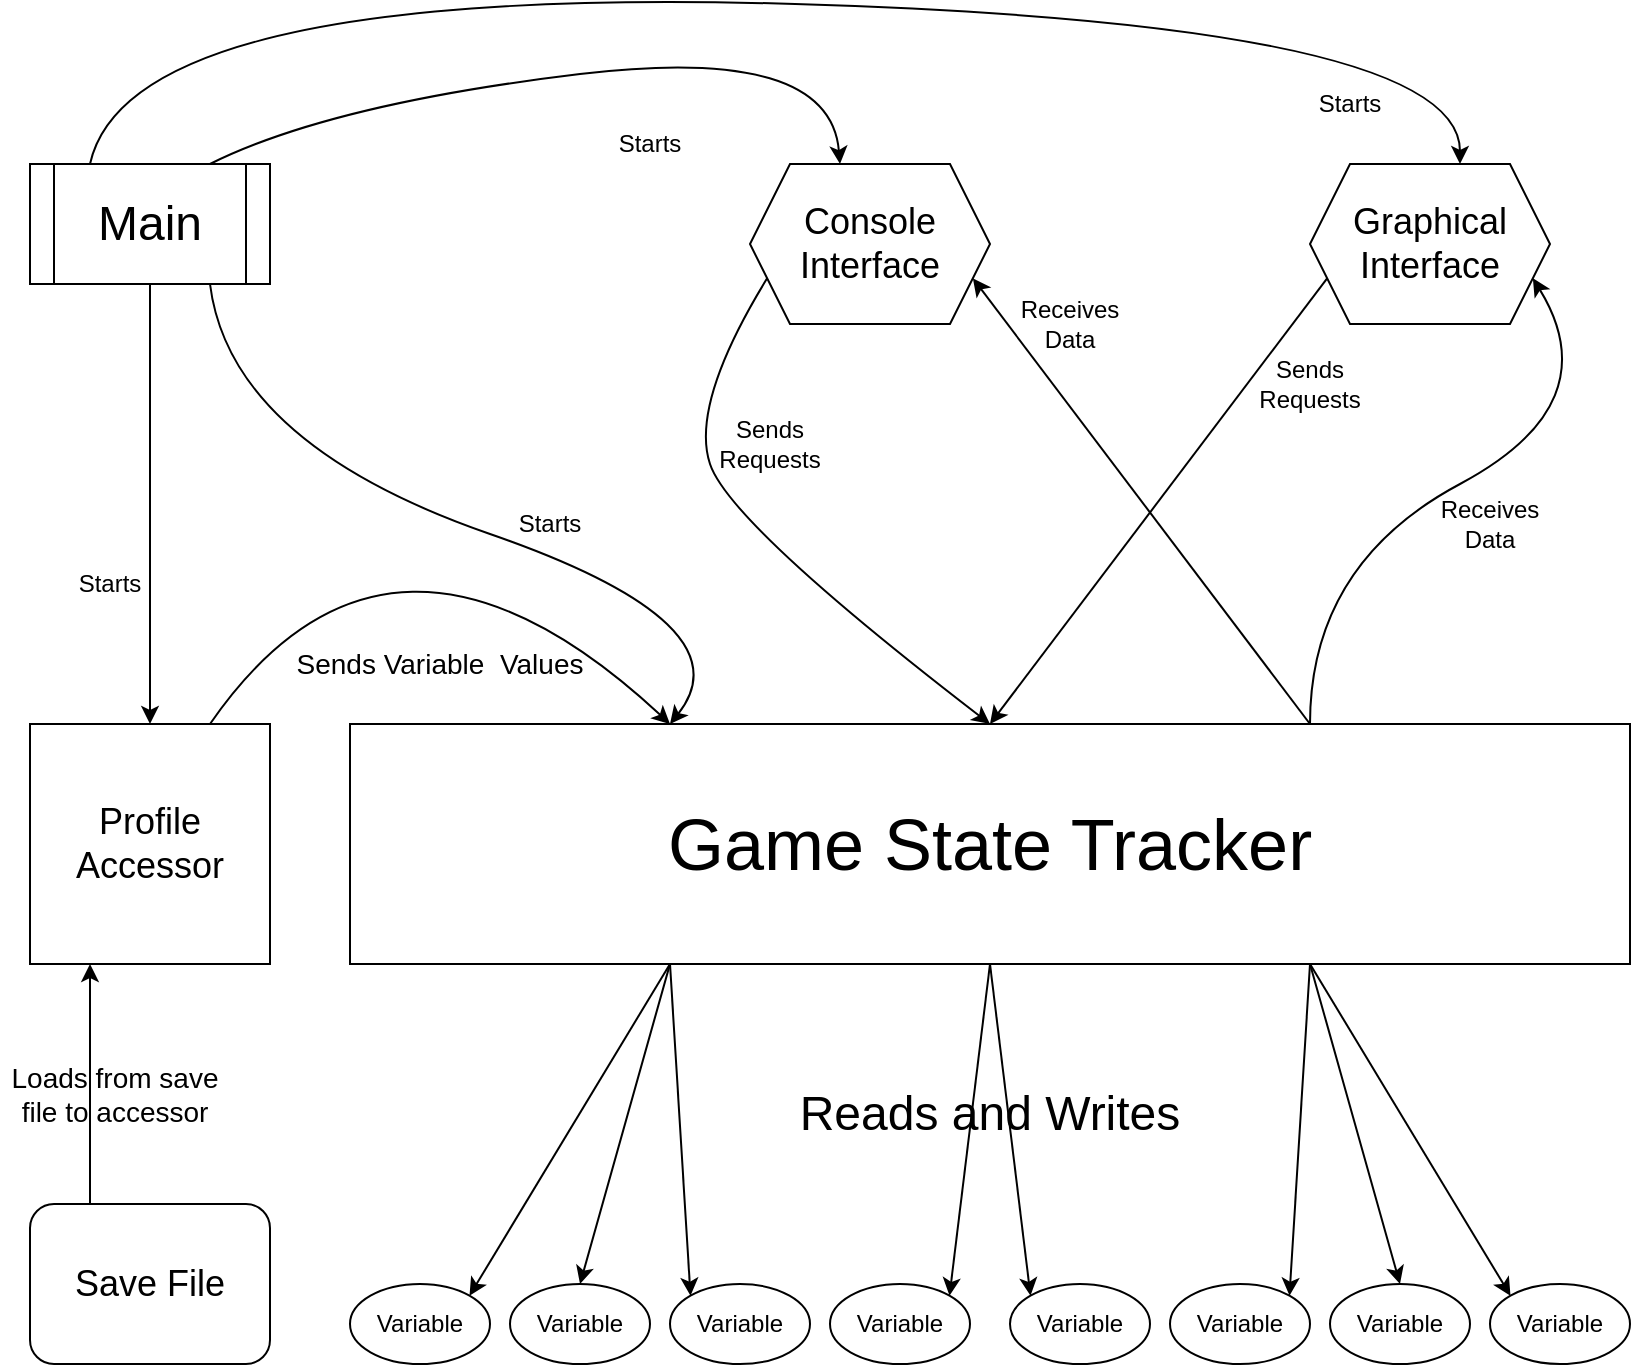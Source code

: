 <mxfile version="13.6.2" type="device"><diagram id="m6c1qYzW_bvIufgbQeE5" name="Page-1"><mxGraphModel dx="1421" dy="797" grid="1" gridSize="10" guides="1" tooltips="1" connect="1" arrows="1" fold="1" page="1" pageScale="1" pageWidth="850" pageHeight="1100" math="0" shadow="0"><root><mxCell id="0"/><mxCell id="1" parent="0"/><mxCell id="x9am0nBjDMi2WP0S1WAk-1" value="&lt;font style=&quot;font-size: 36px&quot;&gt;Game State Tracker&lt;/font&gt;" style="rounded=0;whiteSpace=wrap;html=1;" vertex="1" parent="1"><mxGeometry x="200" y="480" width="640" height="120" as="geometry"/></mxCell><mxCell id="x9am0nBjDMi2WP0S1WAk-2" value="Variable" style="ellipse;whiteSpace=wrap;html=1;" vertex="1" parent="1"><mxGeometry x="280" y="760" width="70" height="40" as="geometry"/></mxCell><mxCell id="x9am0nBjDMi2WP0S1WAk-3" value="Variable" style="ellipse;whiteSpace=wrap;html=1;" vertex="1" parent="1"><mxGeometry x="360" y="760" width="70" height="40" as="geometry"/></mxCell><mxCell id="x9am0nBjDMi2WP0S1WAk-4" value="Variable" style="ellipse;whiteSpace=wrap;html=1;" vertex="1" parent="1"><mxGeometry x="530" y="760" width="70" height="40" as="geometry"/></mxCell><mxCell id="x9am0nBjDMi2WP0S1WAk-5" value="Variable" style="ellipse;whiteSpace=wrap;html=1;" vertex="1" parent="1"><mxGeometry x="610" y="760" width="70" height="40" as="geometry"/></mxCell><mxCell id="x9am0nBjDMi2WP0S1WAk-6" value="Variable" style="ellipse;whiteSpace=wrap;html=1;" vertex="1" parent="1"><mxGeometry x="690" y="760" width="70" height="40" as="geometry"/></mxCell><mxCell id="x9am0nBjDMi2WP0S1WAk-7" value="Variable" style="ellipse;whiteSpace=wrap;html=1;" vertex="1" parent="1"><mxGeometry x="200" y="760" width="70" height="40" as="geometry"/></mxCell><mxCell id="x9am0nBjDMi2WP0S1WAk-8" value="Variable" style="ellipse;whiteSpace=wrap;html=1;" vertex="1" parent="1"><mxGeometry x="770" y="760" width="70" height="40" as="geometry"/></mxCell><mxCell id="x9am0nBjDMi2WP0S1WAk-9" value="Variable" style="ellipse;whiteSpace=wrap;html=1;" vertex="1" parent="1"><mxGeometry x="440" y="760" width="70" height="40" as="geometry"/></mxCell><mxCell id="x9am0nBjDMi2WP0S1WAk-11" value="" style="endArrow=classic;html=1;entryX=1;entryY=0;entryDx=0;entryDy=0;exitX=0.25;exitY=1;exitDx=0;exitDy=0;" edge="1" parent="1" source="x9am0nBjDMi2WP0S1WAk-1" target="x9am0nBjDMi2WP0S1WAk-7"><mxGeometry width="50" height="50" relative="1" as="geometry"><mxPoint x="130" y="670" as="sourcePoint"/><mxPoint x="180" y="620" as="targetPoint"/></mxGeometry></mxCell><mxCell id="x9am0nBjDMi2WP0S1WAk-12" value="" style="endArrow=classic;html=1;entryX=0.5;entryY=0;entryDx=0;entryDy=0;exitX=0.25;exitY=1;exitDx=0;exitDy=0;" edge="1" parent="1" source="x9am0nBjDMi2WP0S1WAk-1" target="x9am0nBjDMi2WP0S1WAk-2"><mxGeometry width="50" height="50" relative="1" as="geometry"><mxPoint x="270" y="790" as="sourcePoint"/><mxPoint x="320" y="740" as="targetPoint"/></mxGeometry></mxCell><mxCell id="x9am0nBjDMi2WP0S1WAk-13" value="" style="endArrow=classic;html=1;exitX=0.25;exitY=1;exitDx=0;exitDy=0;entryX=0;entryY=0;entryDx=0;entryDy=0;" edge="1" parent="1" source="x9am0nBjDMi2WP0S1WAk-1" target="x9am0nBjDMi2WP0S1WAk-3"><mxGeometry width="50" height="50" relative="1" as="geometry"><mxPoint x="370" y="840" as="sourcePoint"/><mxPoint x="420" y="790" as="targetPoint"/></mxGeometry></mxCell><mxCell id="x9am0nBjDMi2WP0S1WAk-14" value="" style="endArrow=classic;html=1;exitX=0.5;exitY=1;exitDx=0;exitDy=0;entryX=1;entryY=0;entryDx=0;entryDy=0;" edge="1" parent="1" source="x9am0nBjDMi2WP0S1WAk-1" target="x9am0nBjDMi2WP0S1WAk-9"><mxGeometry width="50" height="50" relative="1" as="geometry"><mxPoint x="580" y="860" as="sourcePoint"/><mxPoint x="630" y="810" as="targetPoint"/></mxGeometry></mxCell><mxCell id="x9am0nBjDMi2WP0S1WAk-15" value="" style="endArrow=classic;html=1;entryX=0;entryY=0;entryDx=0;entryDy=0;exitX=0.5;exitY=1;exitDx=0;exitDy=0;" edge="1" parent="1" source="x9am0nBjDMi2WP0S1WAk-1" target="x9am0nBjDMi2WP0S1WAk-4"><mxGeometry width="50" height="50" relative="1" as="geometry"><mxPoint x="610" y="840" as="sourcePoint"/><mxPoint x="660" y="790" as="targetPoint"/></mxGeometry></mxCell><mxCell id="x9am0nBjDMi2WP0S1WAk-16" value="" style="endArrow=classic;html=1;entryX=0;entryY=0;entryDx=0;entryDy=0;exitX=0.75;exitY=1;exitDx=0;exitDy=0;" edge="1" parent="1" source="x9am0nBjDMi2WP0S1WAk-1" target="x9am0nBjDMi2WP0S1WAk-8"><mxGeometry width="50" height="50" relative="1" as="geometry"><mxPoint x="600" y="860" as="sourcePoint"/><mxPoint x="650" y="810" as="targetPoint"/></mxGeometry></mxCell><mxCell id="x9am0nBjDMi2WP0S1WAk-17" value="" style="endArrow=classic;html=1;entryX=0.5;entryY=0;entryDx=0;entryDy=0;exitX=0.75;exitY=1;exitDx=0;exitDy=0;" edge="1" parent="1" source="x9am0nBjDMi2WP0S1WAk-1" target="x9am0nBjDMi2WP0S1WAk-6"><mxGeometry width="50" height="50" relative="1" as="geometry"><mxPoint x="710" y="790" as="sourcePoint"/><mxPoint x="760" y="740" as="targetPoint"/></mxGeometry></mxCell><mxCell id="x9am0nBjDMi2WP0S1WAk-18" value="" style="endArrow=classic;html=1;exitX=0.75;exitY=1;exitDx=0;exitDy=0;entryX=1;entryY=0;entryDx=0;entryDy=0;" edge="1" parent="1" source="x9am0nBjDMi2WP0S1WAk-1" target="x9am0nBjDMi2WP0S1WAk-5"><mxGeometry width="50" height="50" relative="1" as="geometry"><mxPoint x="680" y="740" as="sourcePoint"/><mxPoint x="730" y="690" as="targetPoint"/></mxGeometry></mxCell><mxCell id="x9am0nBjDMi2WP0S1WAk-19" value="&lt;font style=&quot;font-size: 24px&quot;&gt;Reads and Writes&lt;/font&gt;" style="text;html=1;strokeColor=none;fillColor=none;align=center;verticalAlign=middle;whiteSpace=wrap;rounded=0;" vertex="1" parent="1"><mxGeometry x="360" y="640" width="320" height="70" as="geometry"/></mxCell><mxCell id="x9am0nBjDMi2WP0S1WAk-20" value="&lt;font style=&quot;font-size: 18px&quot;&gt;Save File&lt;/font&gt;" style="rounded=1;whiteSpace=wrap;html=1;" vertex="1" parent="1"><mxGeometry x="40" y="720" width="120" height="80" as="geometry"/></mxCell><mxCell id="x9am0nBjDMi2WP0S1WAk-21" value="&lt;font style=&quot;font-size: 18px&quot;&gt;Profile Accessor&lt;/font&gt;" style="rounded=0;whiteSpace=wrap;html=1;" vertex="1" parent="1"><mxGeometry x="40" y="480" width="120" height="120" as="geometry"/></mxCell><mxCell id="x9am0nBjDMi2WP0S1WAk-22" value="" style="endArrow=classic;html=1;exitX=0.25;exitY=0;exitDx=0;exitDy=0;entryX=0.25;entryY=1;entryDx=0;entryDy=0;" edge="1" parent="1" source="x9am0nBjDMi2WP0S1WAk-20" target="x9am0nBjDMi2WP0S1WAk-21"><mxGeometry width="50" height="50" relative="1" as="geometry"><mxPoint x="90" y="680" as="sourcePoint"/><mxPoint x="140" y="630" as="targetPoint"/></mxGeometry></mxCell><mxCell id="x9am0nBjDMi2WP0S1WAk-23" value="&lt;font style=&quot;font-size: 14px&quot;&gt;Loads from save file to accessor&lt;/font&gt;" style="text;html=1;strokeColor=none;fillColor=none;align=center;verticalAlign=middle;whiteSpace=wrap;rounded=0;" vertex="1" parent="1"><mxGeometry x="25" y="650" width="115" height="30" as="geometry"/></mxCell><mxCell id="x9am0nBjDMi2WP0S1WAk-25" value="" style="curved=1;endArrow=classic;html=1;exitX=0.75;exitY=0;exitDx=0;exitDy=0;entryX=0.25;entryY=0;entryDx=0;entryDy=0;" edge="1" parent="1" source="x9am0nBjDMi2WP0S1WAk-21" target="x9am0nBjDMi2WP0S1WAk-1"><mxGeometry width="50" height="50" relative="1" as="geometry"><mxPoint x="280" y="390" as="sourcePoint"/><mxPoint x="330" y="340" as="targetPoint"/><Array as="points"><mxPoint x="220" y="350"/></Array></mxGeometry></mxCell><mxCell id="x9am0nBjDMi2WP0S1WAk-26" value="&lt;font style=&quot;font-size: 14px&quot;&gt;Sends Variable&amp;nbsp; Values&lt;/font&gt;" style="text;html=1;strokeColor=none;fillColor=none;align=center;verticalAlign=middle;whiteSpace=wrap;rounded=0;" vertex="1" parent="1"><mxGeometry x="160" y="440" width="170" height="20" as="geometry"/></mxCell><mxCell id="x9am0nBjDMi2WP0S1WAk-27" value="&lt;font style=&quot;font-size: 18px&quot;&gt;Console Interface&lt;/font&gt;" style="shape=hexagon;perimeter=hexagonPerimeter2;whiteSpace=wrap;html=1;fixedSize=1;" vertex="1" parent="1"><mxGeometry x="400" y="200" width="120" height="80" as="geometry"/></mxCell><mxCell id="x9am0nBjDMi2WP0S1WAk-28" value="&lt;font style=&quot;font-size: 18px&quot;&gt;Graphical Interface&lt;/font&gt;" style="shape=hexagon;perimeter=hexagonPerimeter2;whiteSpace=wrap;html=1;fixedSize=1;" vertex="1" parent="1"><mxGeometry x="680" y="200" width="120" height="80" as="geometry"/></mxCell><mxCell id="x9am0nBjDMi2WP0S1WAk-30" value="" style="endArrow=classic;html=1;exitX=0.75;exitY=0;exitDx=0;exitDy=0;entryX=1;entryY=0.75;entryDx=0;entryDy=0;" edge="1" parent="1" source="x9am0nBjDMi2WP0S1WAk-1" target="x9am0nBjDMi2WP0S1WAk-27"><mxGeometry width="50" height="50" relative="1" as="geometry"><mxPoint x="400" y="560" as="sourcePoint"/><mxPoint x="450" y="510" as="targetPoint"/></mxGeometry></mxCell><mxCell id="x9am0nBjDMi2WP0S1WAk-32" value="" style="endArrow=classic;html=1;entryX=0.5;entryY=0;entryDx=0;entryDy=0;exitX=0;exitY=0.75;exitDx=0;exitDy=0;" edge="1" parent="1" source="x9am0nBjDMi2WP0S1WAk-28" target="x9am0nBjDMi2WP0S1WAk-1"><mxGeometry width="50" height="50" relative="1" as="geometry"><mxPoint x="160" y="360" as="sourcePoint"/><mxPoint x="210" y="310" as="targetPoint"/></mxGeometry></mxCell><mxCell id="x9am0nBjDMi2WP0S1WAk-34" value="Sends Requests" style="text;html=1;strokeColor=none;fillColor=none;align=center;verticalAlign=middle;whiteSpace=wrap;rounded=0;" vertex="1" parent="1"><mxGeometry x="660" y="300" width="40" height="20" as="geometry"/></mxCell><mxCell id="x9am0nBjDMi2WP0S1WAk-35" value="Receives Data" style="text;html=1;strokeColor=none;fillColor=none;align=center;verticalAlign=middle;whiteSpace=wrap;rounded=0;" vertex="1" parent="1"><mxGeometry x="540" y="270" width="40" height="20" as="geometry"/></mxCell><mxCell id="x9am0nBjDMi2WP0S1WAk-37" value="" style="curved=1;endArrow=classic;html=1;exitX=0.75;exitY=0;exitDx=0;exitDy=0;entryX=1;entryY=0.75;entryDx=0;entryDy=0;" edge="1" parent="1" source="x9am0nBjDMi2WP0S1WAk-1" target="x9am0nBjDMi2WP0S1WAk-28"><mxGeometry width="50" height="50" relative="1" as="geometry"><mxPoint x="350" y="400" as="sourcePoint"/><mxPoint x="400" y="350" as="targetPoint"/><Array as="points"><mxPoint x="680" y="400"/><mxPoint x="830" y="320"/></Array></mxGeometry></mxCell><mxCell id="x9am0nBjDMi2WP0S1WAk-39" value="Receives Data" style="text;html=1;strokeColor=none;fillColor=none;align=center;verticalAlign=middle;whiteSpace=wrap;rounded=0;" vertex="1" parent="1"><mxGeometry x="750" y="370" width="40" height="20" as="geometry"/></mxCell><mxCell id="x9am0nBjDMi2WP0S1WAk-40" value="" style="curved=1;endArrow=classic;html=1;entryX=0.5;entryY=0;entryDx=0;entryDy=0;exitX=0;exitY=0.75;exitDx=0;exitDy=0;" edge="1" parent="1" source="x9am0nBjDMi2WP0S1WAk-27" target="x9am0nBjDMi2WP0S1WAk-1"><mxGeometry width="50" height="50" relative="1" as="geometry"><mxPoint x="260" y="320" as="sourcePoint"/><mxPoint x="310" y="270" as="targetPoint"/><Array as="points"><mxPoint x="370" y="320"/><mxPoint x="390" y="380"/></Array></mxGeometry></mxCell><mxCell id="x9am0nBjDMi2WP0S1WAk-41" value="Sends Requests" style="text;html=1;strokeColor=none;fillColor=none;align=center;verticalAlign=middle;whiteSpace=wrap;rounded=0;" vertex="1" parent="1"><mxGeometry x="390" y="330" width="40" height="20" as="geometry"/></mxCell><mxCell id="x9am0nBjDMi2WP0S1WAk-42" value="&lt;font style=&quot;font-size: 24px&quot;&gt;Main&lt;/font&gt;" style="shape=process;whiteSpace=wrap;html=1;backgroundOutline=1;" vertex="1" parent="1"><mxGeometry x="40" y="200" width="120" height="60" as="geometry"/></mxCell><mxCell id="x9am0nBjDMi2WP0S1WAk-43" value="" style="curved=1;endArrow=classic;html=1;exitX=0.75;exitY=0;exitDx=0;exitDy=0;entryX=0.375;entryY=0;entryDx=0;entryDy=0;" edge="1" parent="1" source="x9am0nBjDMi2WP0S1WAk-42" target="x9am0nBjDMi2WP0S1WAk-27"><mxGeometry width="50" height="50" relative="1" as="geometry"><mxPoint x="280" y="200" as="sourcePoint"/><mxPoint x="330" y="150" as="targetPoint"/><Array as="points"><mxPoint x="190" y="170"/><mxPoint x="440" y="140"/></Array></mxGeometry></mxCell><mxCell id="x9am0nBjDMi2WP0S1WAk-44" value="Starts" style="text;html=1;strokeColor=none;fillColor=none;align=center;verticalAlign=middle;whiteSpace=wrap;rounded=0;" vertex="1" parent="1"><mxGeometry x="330" y="180" width="40" height="20" as="geometry"/></mxCell><mxCell id="x9am0nBjDMi2WP0S1WAk-45" value="Starts" style="text;html=1;strokeColor=none;fillColor=none;align=center;verticalAlign=middle;whiteSpace=wrap;rounded=0;" vertex="1" parent="1"><mxGeometry x="680" y="160" width="40" height="20" as="geometry"/></mxCell><mxCell id="x9am0nBjDMi2WP0S1WAk-46" value="" style="curved=1;endArrow=classic;html=1;entryX=0.625;entryY=0;entryDx=0;entryDy=0;exitX=0.25;exitY=0;exitDx=0;exitDy=0;" edge="1" parent="1" source="x9am0nBjDMi2WP0S1WAk-42" target="x9am0nBjDMi2WP0S1WAk-28"><mxGeometry width="50" height="50" relative="1" as="geometry"><mxPoint x="580" y="220" as="sourcePoint"/><mxPoint x="630" y="170" as="targetPoint"/><Array as="points"><mxPoint x="90" y="110"/><mxPoint x="755" y="130"/></Array></mxGeometry></mxCell><mxCell id="x9am0nBjDMi2WP0S1WAk-49" value="" style="curved=1;endArrow=classic;html=1;entryX=0.25;entryY=0;entryDx=0;entryDy=0;exitX=0.75;exitY=1;exitDx=0;exitDy=0;" edge="1" parent="1" source="x9am0nBjDMi2WP0S1WAk-42" target="x9am0nBjDMi2WP0S1WAk-1"><mxGeometry width="50" height="50" relative="1" as="geometry"><mxPoint x="280" y="380" as="sourcePoint"/><mxPoint x="330" y="330" as="targetPoint"/><Array as="points"><mxPoint x="140" y="340"/><mxPoint x="400" y="430"/></Array></mxGeometry></mxCell><mxCell id="x9am0nBjDMi2WP0S1WAk-51" value="Starts" style="text;html=1;strokeColor=none;fillColor=none;align=center;verticalAlign=middle;whiteSpace=wrap;rounded=0;" vertex="1" parent="1"><mxGeometry x="280" y="370" width="40" height="20" as="geometry"/></mxCell><mxCell id="x9am0nBjDMi2WP0S1WAk-52" value="" style="endArrow=classic;html=1;exitX=0.5;exitY=1;exitDx=0;exitDy=0;entryX=0.5;entryY=0;entryDx=0;entryDy=0;" edge="1" parent="1" source="x9am0nBjDMi2WP0S1WAk-42" target="x9am0nBjDMi2WP0S1WAk-21"><mxGeometry width="50" height="50" relative="1" as="geometry"><mxPoint x="80" y="400" as="sourcePoint"/><mxPoint x="130" y="350" as="targetPoint"/></mxGeometry></mxCell><mxCell id="x9am0nBjDMi2WP0S1WAk-53" value="Starts" style="text;html=1;strokeColor=none;fillColor=none;align=center;verticalAlign=middle;whiteSpace=wrap;rounded=0;" vertex="1" parent="1"><mxGeometry x="60" y="400" width="40" height="20" as="geometry"/></mxCell></root></mxGraphModel></diagram></mxfile>